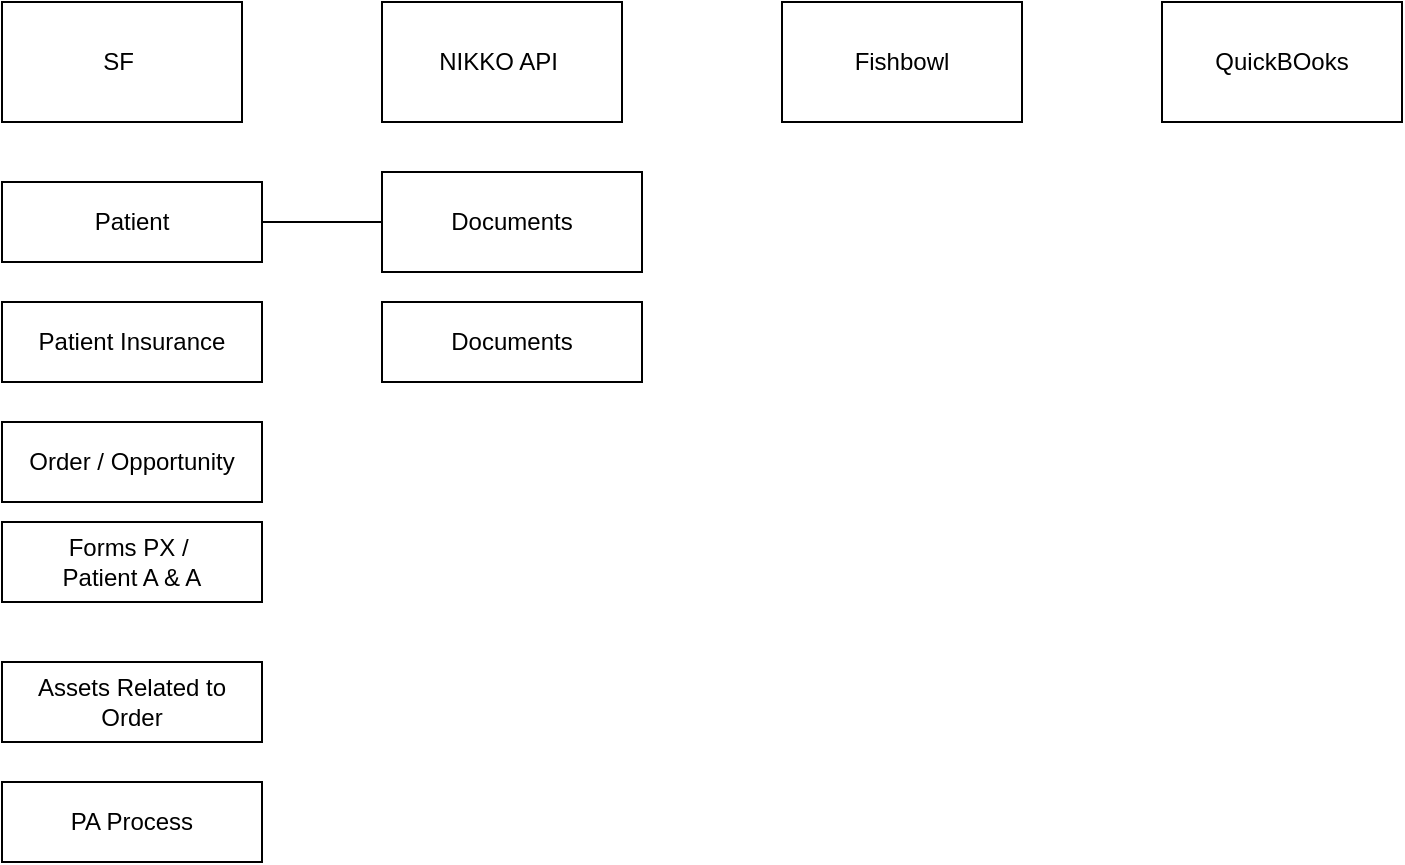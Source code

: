 <mxfile version="24.8.1">
  <diagram name="Page-1" id="OgUFZz15UBwy3MBG05r-">
    <mxGraphModel dx="1666" dy="781" grid="1" gridSize="10" guides="1" tooltips="1" connect="1" arrows="1" fold="1" page="1" pageScale="1" pageWidth="850" pageHeight="1100" math="0" shadow="0">
      <root>
        <mxCell id="0" />
        <mxCell id="1" parent="0" />
        <mxCell id="y0tBi7KK9DI4eTVJU1M6-1" value="SF&amp;nbsp;" style="rounded=0;whiteSpace=wrap;html=1;" vertex="1" parent="1">
          <mxGeometry x="70" y="40" width="120" height="60" as="geometry" />
        </mxCell>
        <mxCell id="y0tBi7KK9DI4eTVJU1M6-2" value="NIKKO API&amp;nbsp;" style="rounded=0;whiteSpace=wrap;html=1;" vertex="1" parent="1">
          <mxGeometry x="260" y="40" width="120" height="60" as="geometry" />
        </mxCell>
        <mxCell id="y0tBi7KK9DI4eTVJU1M6-3" value="Fishbowl" style="rounded=0;whiteSpace=wrap;html=1;" vertex="1" parent="1">
          <mxGeometry x="460" y="40" width="120" height="60" as="geometry" />
        </mxCell>
        <mxCell id="y0tBi7KK9DI4eTVJU1M6-4" value="QuickBOoks" style="rounded=0;whiteSpace=wrap;html=1;" vertex="1" parent="1">
          <mxGeometry x="650" y="40" width="120" height="60" as="geometry" />
        </mxCell>
        <mxCell id="y0tBi7KK9DI4eTVJU1M6-5" value="Patient" style="rounded=0;whiteSpace=wrap;html=1;" vertex="1" parent="1">
          <mxGeometry x="70" y="130" width="130" height="40" as="geometry" />
        </mxCell>
        <mxCell id="y0tBi7KK9DI4eTVJU1M6-6" value="Patient Insurance" style="rounded=0;whiteSpace=wrap;html=1;" vertex="1" parent="1">
          <mxGeometry x="70" y="190" width="130" height="40" as="geometry" />
        </mxCell>
        <mxCell id="y0tBi7KK9DI4eTVJU1M6-7" value="Order / Opportunity" style="rounded=0;whiteSpace=wrap;html=1;" vertex="1" parent="1">
          <mxGeometry x="70" y="250" width="130" height="40" as="geometry" />
        </mxCell>
        <mxCell id="y0tBi7KK9DI4eTVJU1M6-8" value="Forms PX /&amp;nbsp;&lt;div&gt;Patient A &amp;amp; A&lt;/div&gt;" style="rounded=0;whiteSpace=wrap;html=1;" vertex="1" parent="1">
          <mxGeometry x="70" y="300" width="130" height="40" as="geometry" />
        </mxCell>
        <mxCell id="y0tBi7KK9DI4eTVJU1M6-10" value="Assets Related to Order" style="rounded=0;whiteSpace=wrap;html=1;" vertex="1" parent="1">
          <mxGeometry x="70" y="370" width="130" height="40" as="geometry" />
        </mxCell>
        <mxCell id="y0tBi7KK9DI4eTVJU1M6-12" value="" style="endArrow=classic;html=1;rounded=0;exitX=1;exitY=0.5;exitDx=0;exitDy=0;" edge="1" parent="1" source="y0tBi7KK9DI4eTVJU1M6-5">
          <mxGeometry width="50" height="50" relative="1" as="geometry">
            <mxPoint x="400" y="270" as="sourcePoint" />
            <mxPoint x="290" y="150" as="targetPoint" />
          </mxGeometry>
        </mxCell>
        <mxCell id="y0tBi7KK9DI4eTVJU1M6-13" value="Documents" style="rounded=0;whiteSpace=wrap;html=1;" vertex="1" parent="1">
          <mxGeometry x="260" y="125" width="130" height="50" as="geometry" />
        </mxCell>
        <mxCell id="y0tBi7KK9DI4eTVJU1M6-14" value="Documents" style="rounded=0;whiteSpace=wrap;html=1;" vertex="1" parent="1">
          <mxGeometry x="260" y="190" width="130" height="40" as="geometry" />
        </mxCell>
        <mxCell id="y0tBi7KK9DI4eTVJU1M6-15" value="PA Process" style="rounded=0;whiteSpace=wrap;html=1;" vertex="1" parent="1">
          <mxGeometry x="70" y="430" width="130" height="40" as="geometry" />
        </mxCell>
      </root>
    </mxGraphModel>
  </diagram>
</mxfile>
